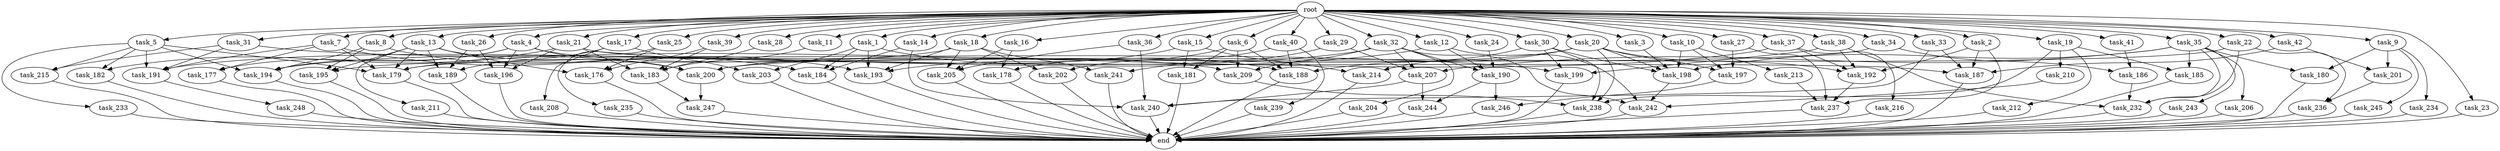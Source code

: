 digraph G {
  root [size="0.000000"];
  task_1 [size="2.048000"];
  task_2 [size="2.048000"];
  task_3 [size="2.048000"];
  task_4 [size="2.048000"];
  task_5 [size="2.048000"];
  task_6 [size="2.048000"];
  task_7 [size="2.048000"];
  task_8 [size="2.048000"];
  task_9 [size="2.048000"];
  task_10 [size="2.048000"];
  task_11 [size="2.048000"];
  task_12 [size="2.048000"];
  task_13 [size="2.048000"];
  task_14 [size="2.048000"];
  task_15 [size="2.048000"];
  task_16 [size="2.048000"];
  task_17 [size="2.048000"];
  task_18 [size="2.048000"];
  task_19 [size="2.048000"];
  task_20 [size="2.048000"];
  task_21 [size="2.048000"];
  task_22 [size="2.048000"];
  task_23 [size="2.048000"];
  task_24 [size="2.048000"];
  task_25 [size="2.048000"];
  task_26 [size="2.048000"];
  task_27 [size="2.048000"];
  task_28 [size="2.048000"];
  task_29 [size="2.048000"];
  task_30 [size="2.048000"];
  task_31 [size="2.048000"];
  task_32 [size="2.048000"];
  task_33 [size="2.048000"];
  task_34 [size="2.048000"];
  task_35 [size="2.048000"];
  task_36 [size="2.048000"];
  task_37 [size="2.048000"];
  task_38 [size="2.048000"];
  task_39 [size="2.048000"];
  task_40 [size="2.048000"];
  task_41 [size="2.048000"];
  task_42 [size="2.048000"];
  task_176 [size="2147483648.000000"];
  task_177 [size="343597383.680000"];
  task_178 [size="1666447310.848000"];
  task_179 [size="1254130450.432000"];
  task_180 [size="1992864825.344000"];
  task_181 [size="3109556322.304000"];
  task_182 [size="343597383.680000"];
  task_183 [size="3573412790.272000"];
  task_184 [size="979252543.488000"];
  task_185 [size="1116691496.960000"];
  task_186 [size="223338299.392000"];
  task_187 [size="1460288880.640000"];
  task_188 [size="4157528342.528000"];
  task_189 [size="2061584302.080000"];
  task_190 [size="498216206.336000"];
  task_191 [size="2010044694.528000"];
  task_192 [size="3126736191.488000"];
  task_193 [size="3985729650.688000"];
  task_194 [size="927712935.936000"];
  task_195 [size="2422361554.944000"];
  task_196 [size="206158430.208000"];
  task_197 [size="1889785610.240000"];
  task_198 [size="4844723109.888000"];
  task_199 [size="3624952397.824000"];
  task_200 [size="2010044694.528000"];
  task_201 [size="2336462209.024000"];
  task_202 [size="2817498546.176000"];
  task_203 [size="1992864825.344000"];
  task_204 [size="154618822.656000"];
  task_205 [size="3384434229.248000"];
  task_206 [size="274877906.944000"];
  task_207 [size="498216206.336000"];
  task_208 [size="1717986918.400000"];
  task_209 [size="1614907703.296000"];
  task_210 [size="841813590.016000"];
  task_211 [size="274877906.944000"];
  task_212 [size="841813590.016000"];
  task_213 [size="68719476.736000"];
  task_214 [size="3109556322.304000"];
  task_215 [size="1666447310.848000"];
  task_216 [size="274877906.944000"];
  task_232 [size="2783138807.808000"];
  task_233 [size="274877906.944000"];
  task_234 [size="1717986918.400000"];
  task_235 [size="154618822.656000"];
  task_236 [size="704374636.544000"];
  task_237 [size="3384434229.248000"];
  task_238 [size="4724464025.600000"];
  task_239 [size="1099511627.776000"];
  task_240 [size="3539053051.904000"];
  task_241 [size="1786706395.136000"];
  task_242 [size="446676598.784000"];
  task_243 [size="274877906.944000"];
  task_244 [size="1992864825.344000"];
  task_245 [size="1717986918.400000"];
  task_246 [size="1992864825.344000"];
  task_247 [size="1666447310.848000"];
  task_248 [size="274877906.944000"];
  end [size="0.000000"];

  root -> task_1 [size="1.000000"];
  root -> task_2 [size="1.000000"];
  root -> task_3 [size="1.000000"];
  root -> task_4 [size="1.000000"];
  root -> task_5 [size="1.000000"];
  root -> task_6 [size="1.000000"];
  root -> task_7 [size="1.000000"];
  root -> task_8 [size="1.000000"];
  root -> task_9 [size="1.000000"];
  root -> task_10 [size="1.000000"];
  root -> task_11 [size="1.000000"];
  root -> task_12 [size="1.000000"];
  root -> task_13 [size="1.000000"];
  root -> task_14 [size="1.000000"];
  root -> task_15 [size="1.000000"];
  root -> task_16 [size="1.000000"];
  root -> task_17 [size="1.000000"];
  root -> task_18 [size="1.000000"];
  root -> task_19 [size="1.000000"];
  root -> task_20 [size="1.000000"];
  root -> task_21 [size="1.000000"];
  root -> task_22 [size="1.000000"];
  root -> task_23 [size="1.000000"];
  root -> task_24 [size="1.000000"];
  root -> task_25 [size="1.000000"];
  root -> task_26 [size="1.000000"];
  root -> task_27 [size="1.000000"];
  root -> task_28 [size="1.000000"];
  root -> task_29 [size="1.000000"];
  root -> task_30 [size="1.000000"];
  root -> task_31 [size="1.000000"];
  root -> task_32 [size="1.000000"];
  root -> task_33 [size="1.000000"];
  root -> task_34 [size="1.000000"];
  root -> task_35 [size="1.000000"];
  root -> task_36 [size="1.000000"];
  root -> task_37 [size="1.000000"];
  root -> task_38 [size="1.000000"];
  root -> task_39 [size="1.000000"];
  root -> task_40 [size="1.000000"];
  root -> task_41 [size="1.000000"];
  root -> task_42 [size="1.000000"];
  task_1 -> task_184 [size="134217728.000000"];
  task_1 -> task_188 [size="134217728.000000"];
  task_1 -> task_193 [size="134217728.000000"];
  task_1 -> task_203 [size="134217728.000000"];
  task_2 -> task_187 [size="301989888.000000"];
  task_2 -> task_192 [size="301989888.000000"];
  task_2 -> task_237 [size="301989888.000000"];
  task_3 -> task_198 [size="838860800.000000"];
  task_4 -> task_177 [size="33554432.000000"];
  task_4 -> task_194 [size="33554432.000000"];
  task_4 -> task_196 [size="33554432.000000"];
  task_4 -> task_200 [size="33554432.000000"];
  task_4 -> task_209 [size="33554432.000000"];
  task_5 -> task_179 [size="134217728.000000"];
  task_5 -> task_182 [size="134217728.000000"];
  task_5 -> task_191 [size="134217728.000000"];
  task_5 -> task_194 [size="134217728.000000"];
  task_5 -> task_215 [size="134217728.000000"];
  task_5 -> task_233 [size="134217728.000000"];
  task_6 -> task_178 [size="679477248.000000"];
  task_6 -> task_181 [size="679477248.000000"];
  task_6 -> task_188 [size="679477248.000000"];
  task_6 -> task_209 [size="679477248.000000"];
  task_7 -> task_177 [size="134217728.000000"];
  task_7 -> task_179 [size="134217728.000000"];
  task_7 -> task_191 [size="134217728.000000"];
  task_7 -> task_193 [size="134217728.000000"];
  task_8 -> task_184 [size="209715200.000000"];
  task_8 -> task_194 [size="209715200.000000"];
  task_8 -> task_195 [size="209715200.000000"];
  task_9 -> task_180 [size="838860800.000000"];
  task_9 -> task_201 [size="838860800.000000"];
  task_9 -> task_234 [size="838860800.000000"];
  task_9 -> task_245 [size="838860800.000000"];
  task_10 -> task_197 [size="33554432.000000"];
  task_10 -> task_198 [size="33554432.000000"];
  task_10 -> task_213 [size="33554432.000000"];
  task_11 -> task_183 [size="33554432.000000"];
  task_12 -> task_190 [size="33554432.000000"];
  task_12 -> task_191 [size="33554432.000000"];
  task_12 -> task_242 [size="33554432.000000"];
  task_13 -> task_176 [size="134217728.000000"];
  task_13 -> task_179 [size="134217728.000000"];
  task_13 -> task_189 [size="134217728.000000"];
  task_13 -> task_195 [size="134217728.000000"];
  task_13 -> task_200 [size="134217728.000000"];
  task_13 -> task_211 [size="134217728.000000"];
  task_14 -> task_184 [size="134217728.000000"];
  task_14 -> task_240 [size="134217728.000000"];
  task_15 -> task_181 [size="838860800.000000"];
  task_15 -> task_193 [size="838860800.000000"];
  task_15 -> task_214 [size="838860800.000000"];
  task_16 -> task_178 [size="134217728.000000"];
  task_16 -> task_205 [size="134217728.000000"];
  task_17 -> task_189 [size="838860800.000000"];
  task_17 -> task_203 [size="838860800.000000"];
  task_17 -> task_208 [size="838860800.000000"];
  task_18 -> task_193 [size="838860800.000000"];
  task_18 -> task_195 [size="838860800.000000"];
  task_18 -> task_202 [size="838860800.000000"];
  task_18 -> task_205 [size="838860800.000000"];
  task_18 -> task_241 [size="838860800.000000"];
  task_19 -> task_185 [size="411041792.000000"];
  task_19 -> task_210 [size="411041792.000000"];
  task_19 -> task_212 [size="411041792.000000"];
  task_19 -> task_238 [size="411041792.000000"];
  task_20 -> task_188 [size="679477248.000000"];
  task_20 -> task_192 [size="679477248.000000"];
  task_20 -> task_197 [size="679477248.000000"];
  task_20 -> task_198 [size="679477248.000000"];
  task_20 -> task_200 [size="679477248.000000"];
  task_20 -> task_238 [size="679477248.000000"];
  task_21 -> task_182 [size="33554432.000000"];
  task_21 -> task_183 [size="33554432.000000"];
  task_21 -> task_187 [size="33554432.000000"];
  task_21 -> task_196 [size="33554432.000000"];
  task_22 -> task_200 [size="134217728.000000"];
  task_22 -> task_232 [size="134217728.000000"];
  task_22 -> task_236 [size="134217728.000000"];
  task_23 -> end [size="1.000000"];
  task_24 -> task_190 [size="134217728.000000"];
  task_25 -> task_176 [size="75497472.000000"];
  task_25 -> task_235 [size="75497472.000000"];
  task_26 -> task_189 [size="33554432.000000"];
  task_26 -> task_196 [size="33554432.000000"];
  task_27 -> task_197 [size="209715200.000000"];
  task_27 -> task_237 [size="209715200.000000"];
  task_28 -> task_183 [size="838860800.000000"];
  task_29 -> task_207 [size="33554432.000000"];
  task_29 -> task_241 [size="33554432.000000"];
  task_30 -> task_198 [size="679477248.000000"];
  task_30 -> task_199 [size="679477248.000000"];
  task_30 -> task_214 [size="679477248.000000"];
  task_30 -> task_238 [size="679477248.000000"];
  task_31 -> task_191 [size="679477248.000000"];
  task_31 -> task_199 [size="679477248.000000"];
  task_31 -> task_215 [size="679477248.000000"];
  task_32 -> task_190 [size="75497472.000000"];
  task_32 -> task_194 [size="75497472.000000"];
  task_32 -> task_204 [size="75497472.000000"];
  task_32 -> task_207 [size="75497472.000000"];
  task_32 -> task_209 [size="75497472.000000"];
  task_32 -> task_242 [size="75497472.000000"];
  task_33 -> task_187 [size="75497472.000000"];
  task_33 -> task_240 [size="75497472.000000"];
  task_34 -> task_179 [size="75497472.000000"];
  task_34 -> task_186 [size="75497472.000000"];
  task_35 -> task_180 [size="134217728.000000"];
  task_35 -> task_185 [size="134217728.000000"];
  task_35 -> task_198 [size="134217728.000000"];
  task_35 -> task_206 [size="134217728.000000"];
  task_35 -> task_207 [size="134217728.000000"];
  task_35 -> task_232 [size="134217728.000000"];
  task_35 -> task_243 [size="134217728.000000"];
  task_36 -> task_205 [size="679477248.000000"];
  task_36 -> task_240 [size="679477248.000000"];
  task_37 -> task_179 [size="134217728.000000"];
  task_37 -> task_192 [size="134217728.000000"];
  task_37 -> task_216 [size="134217728.000000"];
  task_38 -> task_192 [size="411041792.000000"];
  task_38 -> task_199 [size="411041792.000000"];
  task_38 -> task_232 [size="411041792.000000"];
  task_39 -> task_176 [size="838860800.000000"];
  task_39 -> task_183 [size="838860800.000000"];
  task_40 -> task_188 [size="536870912.000000"];
  task_40 -> task_202 [size="536870912.000000"];
  task_40 -> task_239 [size="536870912.000000"];
  task_41 -> task_186 [size="33554432.000000"];
  task_42 -> task_187 [size="301989888.000000"];
  task_42 -> task_201 [size="301989888.000000"];
  task_176 -> end [size="1.000000"];
  task_177 -> end [size="1.000000"];
  task_178 -> end [size="1.000000"];
  task_179 -> end [size="1.000000"];
  task_180 -> end [size="1.000000"];
  task_181 -> end [size="1.000000"];
  task_182 -> end [size="1.000000"];
  task_183 -> task_247 [size="679477248.000000"];
  task_184 -> end [size="1.000000"];
  task_185 -> end [size="1.000000"];
  task_186 -> task_232 [size="679477248.000000"];
  task_187 -> end [size="1.000000"];
  task_188 -> end [size="1.000000"];
  task_189 -> end [size="1.000000"];
  task_190 -> task_244 [size="134217728.000000"];
  task_190 -> task_246 [size="134217728.000000"];
  task_191 -> task_248 [size="134217728.000000"];
  task_192 -> task_237 [size="301989888.000000"];
  task_193 -> end [size="1.000000"];
  task_194 -> end [size="1.000000"];
  task_195 -> end [size="1.000000"];
  task_196 -> end [size="1.000000"];
  task_197 -> task_246 [size="838860800.000000"];
  task_198 -> task_242 [size="33554432.000000"];
  task_199 -> end [size="1.000000"];
  task_200 -> task_247 [size="134217728.000000"];
  task_201 -> task_236 [size="209715200.000000"];
  task_202 -> end [size="1.000000"];
  task_203 -> end [size="1.000000"];
  task_204 -> end [size="1.000000"];
  task_205 -> end [size="1.000000"];
  task_206 -> end [size="1.000000"];
  task_207 -> task_240 [size="838860800.000000"];
  task_207 -> task_244 [size="838860800.000000"];
  task_208 -> end [size="1.000000"];
  task_209 -> task_238 [size="536870912.000000"];
  task_210 -> task_242 [size="75497472.000000"];
  task_211 -> end [size="1.000000"];
  task_212 -> end [size="1.000000"];
  task_213 -> task_237 [size="838860800.000000"];
  task_214 -> end [size="1.000000"];
  task_215 -> end [size="1.000000"];
  task_216 -> end [size="1.000000"];
  task_232 -> end [size="1.000000"];
  task_233 -> end [size="1.000000"];
  task_234 -> end [size="1.000000"];
  task_235 -> end [size="1.000000"];
  task_236 -> end [size="1.000000"];
  task_237 -> end [size="1.000000"];
  task_238 -> end [size="1.000000"];
  task_239 -> end [size="1.000000"];
  task_240 -> end [size="1.000000"];
  task_241 -> end [size="1.000000"];
  task_242 -> end [size="1.000000"];
  task_243 -> end [size="1.000000"];
  task_244 -> end [size="1.000000"];
  task_245 -> end [size="1.000000"];
  task_246 -> end [size="1.000000"];
  task_247 -> end [size="1.000000"];
  task_248 -> end [size="1.000000"];
}
